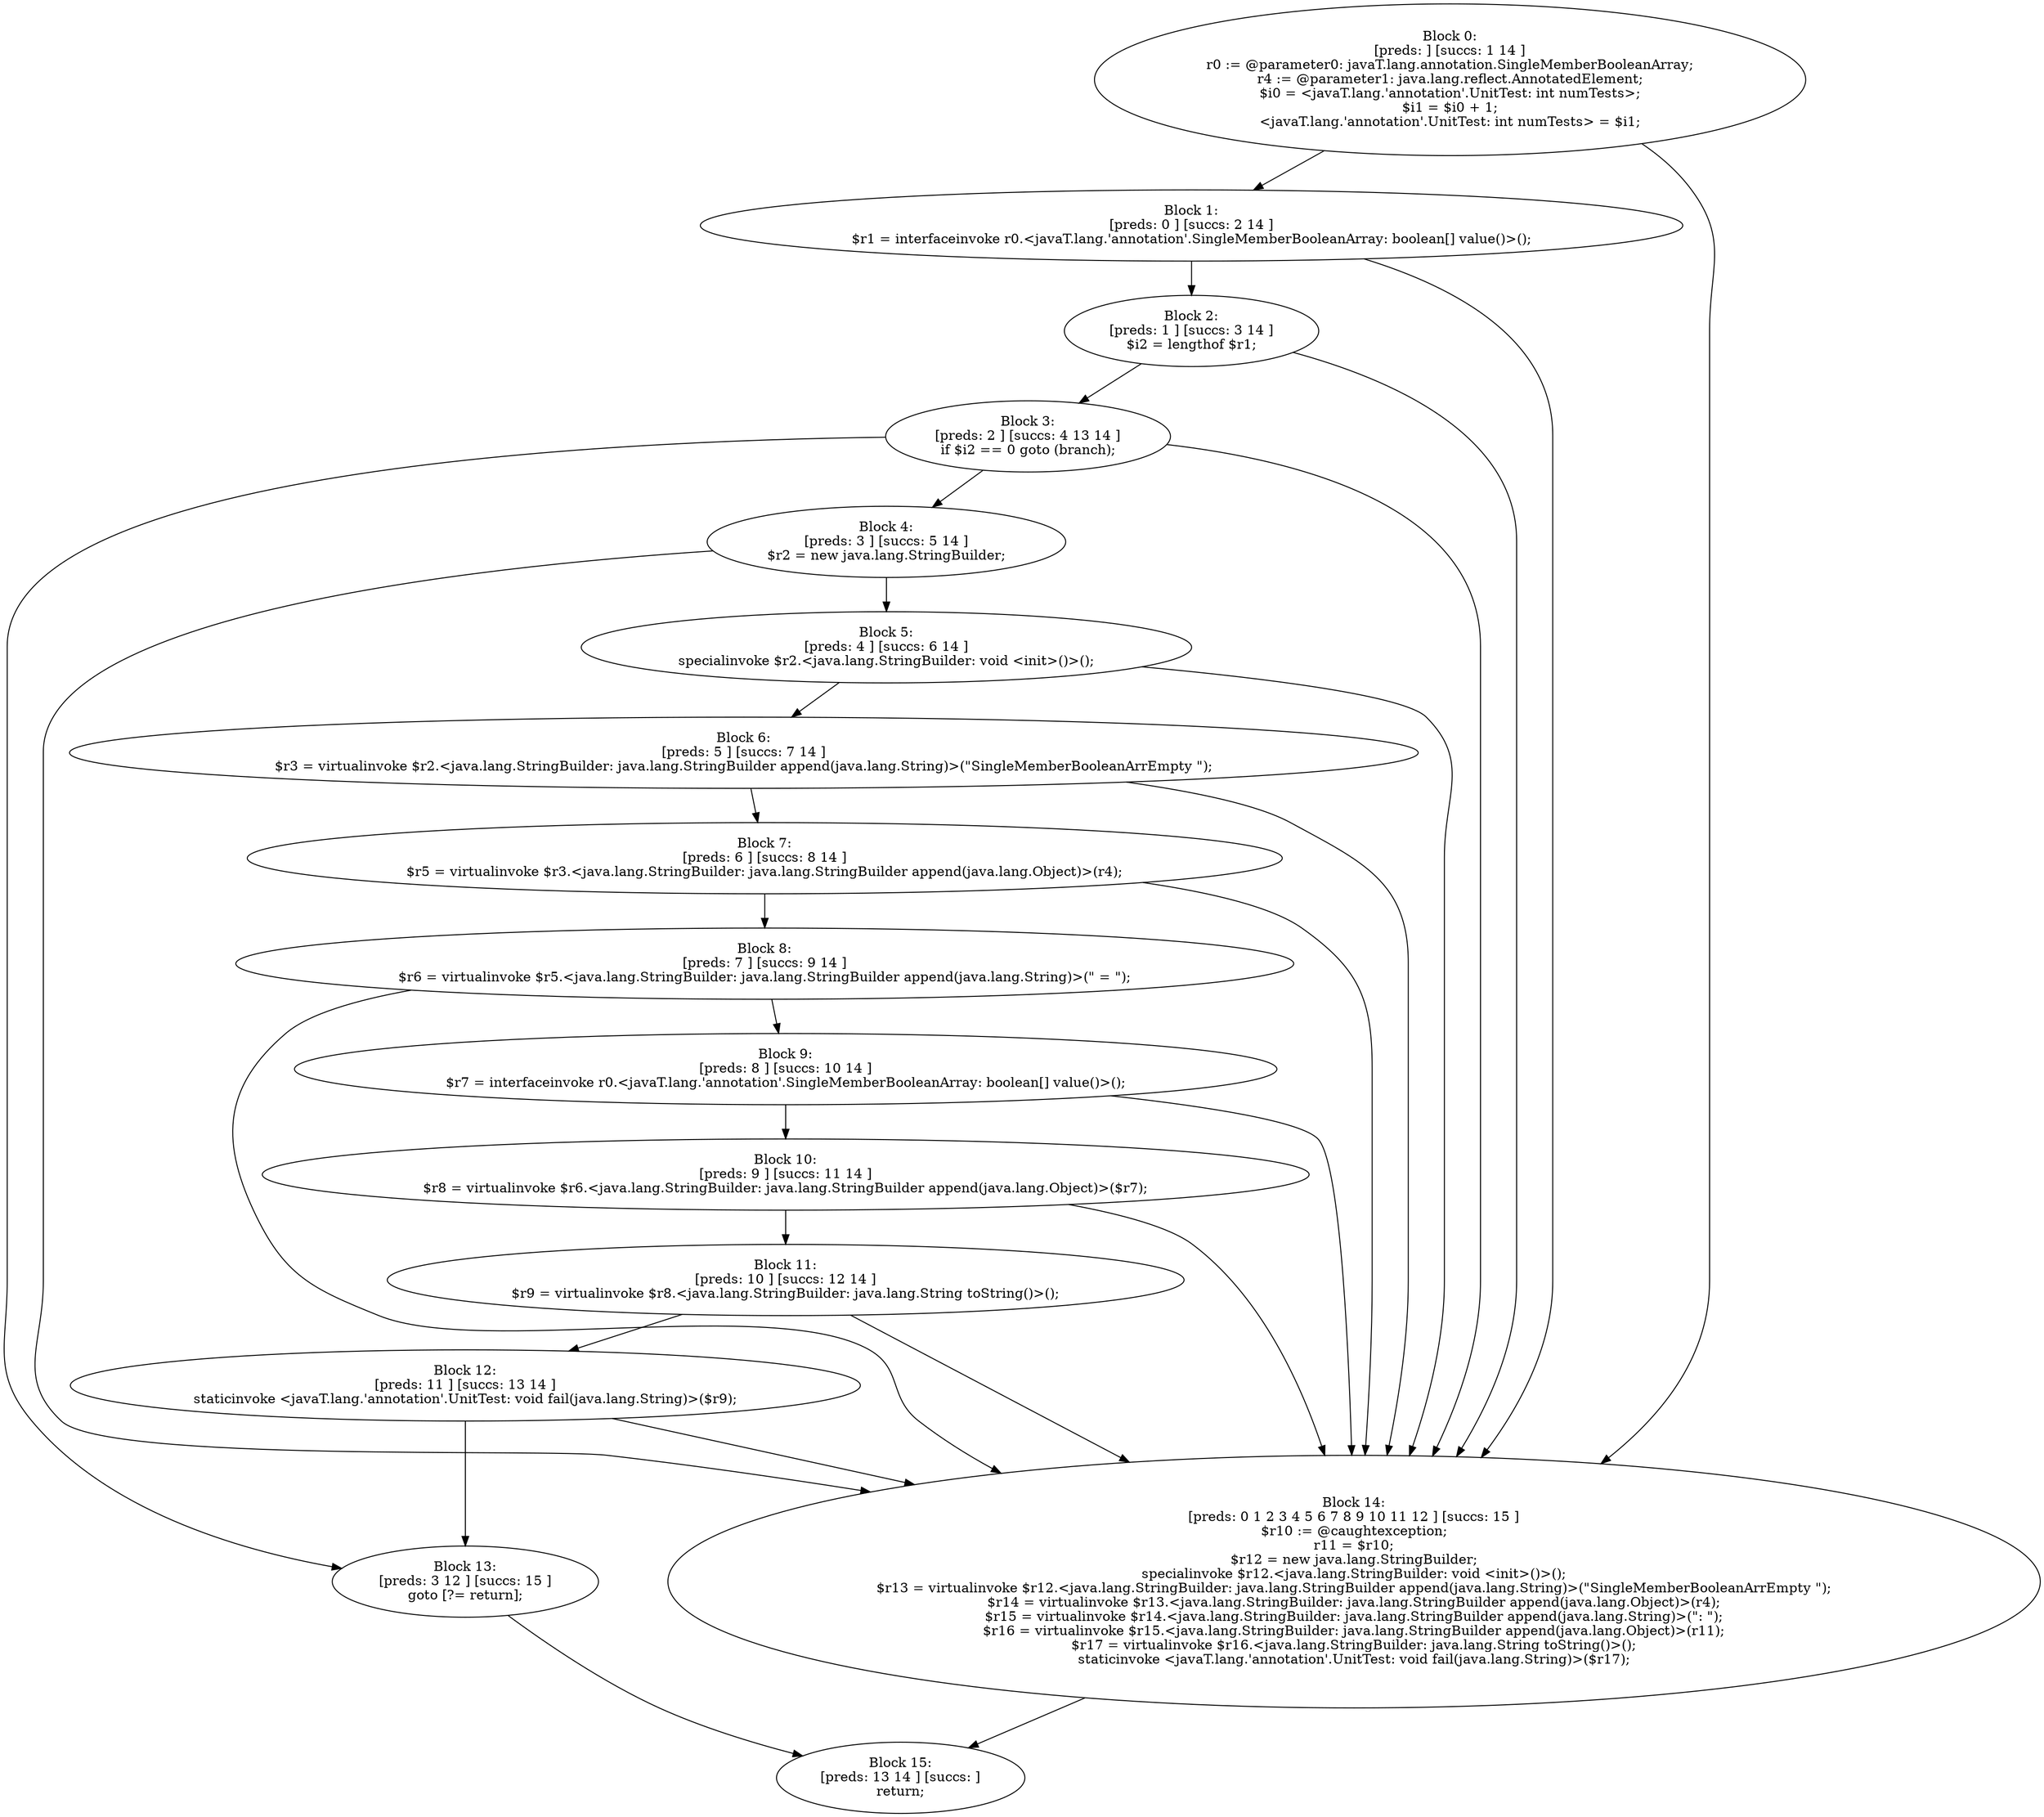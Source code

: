 digraph "unitGraph" {
    "Block 0:
[preds: ] [succs: 1 14 ]
r0 := @parameter0: javaT.lang.annotation.SingleMemberBooleanArray;
r4 := @parameter1: java.lang.reflect.AnnotatedElement;
$i0 = <javaT.lang.'annotation'.UnitTest: int numTests>;
$i1 = $i0 + 1;
<javaT.lang.'annotation'.UnitTest: int numTests> = $i1;
"
    "Block 1:
[preds: 0 ] [succs: 2 14 ]
$r1 = interfaceinvoke r0.<javaT.lang.'annotation'.SingleMemberBooleanArray: boolean[] value()>();
"
    "Block 2:
[preds: 1 ] [succs: 3 14 ]
$i2 = lengthof $r1;
"
    "Block 3:
[preds: 2 ] [succs: 4 13 14 ]
if $i2 == 0 goto (branch);
"
    "Block 4:
[preds: 3 ] [succs: 5 14 ]
$r2 = new java.lang.StringBuilder;
"
    "Block 5:
[preds: 4 ] [succs: 6 14 ]
specialinvoke $r2.<java.lang.StringBuilder: void <init>()>();
"
    "Block 6:
[preds: 5 ] [succs: 7 14 ]
$r3 = virtualinvoke $r2.<java.lang.StringBuilder: java.lang.StringBuilder append(java.lang.String)>(\"SingleMemberBooleanArrEmpty \");
"
    "Block 7:
[preds: 6 ] [succs: 8 14 ]
$r5 = virtualinvoke $r3.<java.lang.StringBuilder: java.lang.StringBuilder append(java.lang.Object)>(r4);
"
    "Block 8:
[preds: 7 ] [succs: 9 14 ]
$r6 = virtualinvoke $r5.<java.lang.StringBuilder: java.lang.StringBuilder append(java.lang.String)>(\" = \");
"
    "Block 9:
[preds: 8 ] [succs: 10 14 ]
$r7 = interfaceinvoke r0.<javaT.lang.'annotation'.SingleMemberBooleanArray: boolean[] value()>();
"
    "Block 10:
[preds: 9 ] [succs: 11 14 ]
$r8 = virtualinvoke $r6.<java.lang.StringBuilder: java.lang.StringBuilder append(java.lang.Object)>($r7);
"
    "Block 11:
[preds: 10 ] [succs: 12 14 ]
$r9 = virtualinvoke $r8.<java.lang.StringBuilder: java.lang.String toString()>();
"
    "Block 12:
[preds: 11 ] [succs: 13 14 ]
staticinvoke <javaT.lang.'annotation'.UnitTest: void fail(java.lang.String)>($r9);
"
    "Block 13:
[preds: 3 12 ] [succs: 15 ]
goto [?= return];
"
    "Block 14:
[preds: 0 1 2 3 4 5 6 7 8 9 10 11 12 ] [succs: 15 ]
$r10 := @caughtexception;
r11 = $r10;
$r12 = new java.lang.StringBuilder;
specialinvoke $r12.<java.lang.StringBuilder: void <init>()>();
$r13 = virtualinvoke $r12.<java.lang.StringBuilder: java.lang.StringBuilder append(java.lang.String)>(\"SingleMemberBooleanArrEmpty \");
$r14 = virtualinvoke $r13.<java.lang.StringBuilder: java.lang.StringBuilder append(java.lang.Object)>(r4);
$r15 = virtualinvoke $r14.<java.lang.StringBuilder: java.lang.StringBuilder append(java.lang.String)>(\": \");
$r16 = virtualinvoke $r15.<java.lang.StringBuilder: java.lang.StringBuilder append(java.lang.Object)>(r11);
$r17 = virtualinvoke $r16.<java.lang.StringBuilder: java.lang.String toString()>();
staticinvoke <javaT.lang.'annotation'.UnitTest: void fail(java.lang.String)>($r17);
"
    "Block 15:
[preds: 13 14 ] [succs: ]
return;
"
    "Block 0:
[preds: ] [succs: 1 14 ]
r0 := @parameter0: javaT.lang.annotation.SingleMemberBooleanArray;
r4 := @parameter1: java.lang.reflect.AnnotatedElement;
$i0 = <javaT.lang.'annotation'.UnitTest: int numTests>;
$i1 = $i0 + 1;
<javaT.lang.'annotation'.UnitTest: int numTests> = $i1;
"->"Block 1:
[preds: 0 ] [succs: 2 14 ]
$r1 = interfaceinvoke r0.<javaT.lang.'annotation'.SingleMemberBooleanArray: boolean[] value()>();
";
    "Block 0:
[preds: ] [succs: 1 14 ]
r0 := @parameter0: javaT.lang.annotation.SingleMemberBooleanArray;
r4 := @parameter1: java.lang.reflect.AnnotatedElement;
$i0 = <javaT.lang.'annotation'.UnitTest: int numTests>;
$i1 = $i0 + 1;
<javaT.lang.'annotation'.UnitTest: int numTests> = $i1;
"->"Block 14:
[preds: 0 1 2 3 4 5 6 7 8 9 10 11 12 ] [succs: 15 ]
$r10 := @caughtexception;
r11 = $r10;
$r12 = new java.lang.StringBuilder;
specialinvoke $r12.<java.lang.StringBuilder: void <init>()>();
$r13 = virtualinvoke $r12.<java.lang.StringBuilder: java.lang.StringBuilder append(java.lang.String)>(\"SingleMemberBooleanArrEmpty \");
$r14 = virtualinvoke $r13.<java.lang.StringBuilder: java.lang.StringBuilder append(java.lang.Object)>(r4);
$r15 = virtualinvoke $r14.<java.lang.StringBuilder: java.lang.StringBuilder append(java.lang.String)>(\": \");
$r16 = virtualinvoke $r15.<java.lang.StringBuilder: java.lang.StringBuilder append(java.lang.Object)>(r11);
$r17 = virtualinvoke $r16.<java.lang.StringBuilder: java.lang.String toString()>();
staticinvoke <javaT.lang.'annotation'.UnitTest: void fail(java.lang.String)>($r17);
";
    "Block 1:
[preds: 0 ] [succs: 2 14 ]
$r1 = interfaceinvoke r0.<javaT.lang.'annotation'.SingleMemberBooleanArray: boolean[] value()>();
"->"Block 2:
[preds: 1 ] [succs: 3 14 ]
$i2 = lengthof $r1;
";
    "Block 1:
[preds: 0 ] [succs: 2 14 ]
$r1 = interfaceinvoke r0.<javaT.lang.'annotation'.SingleMemberBooleanArray: boolean[] value()>();
"->"Block 14:
[preds: 0 1 2 3 4 5 6 7 8 9 10 11 12 ] [succs: 15 ]
$r10 := @caughtexception;
r11 = $r10;
$r12 = new java.lang.StringBuilder;
specialinvoke $r12.<java.lang.StringBuilder: void <init>()>();
$r13 = virtualinvoke $r12.<java.lang.StringBuilder: java.lang.StringBuilder append(java.lang.String)>(\"SingleMemberBooleanArrEmpty \");
$r14 = virtualinvoke $r13.<java.lang.StringBuilder: java.lang.StringBuilder append(java.lang.Object)>(r4);
$r15 = virtualinvoke $r14.<java.lang.StringBuilder: java.lang.StringBuilder append(java.lang.String)>(\": \");
$r16 = virtualinvoke $r15.<java.lang.StringBuilder: java.lang.StringBuilder append(java.lang.Object)>(r11);
$r17 = virtualinvoke $r16.<java.lang.StringBuilder: java.lang.String toString()>();
staticinvoke <javaT.lang.'annotation'.UnitTest: void fail(java.lang.String)>($r17);
";
    "Block 2:
[preds: 1 ] [succs: 3 14 ]
$i2 = lengthof $r1;
"->"Block 3:
[preds: 2 ] [succs: 4 13 14 ]
if $i2 == 0 goto (branch);
";
    "Block 2:
[preds: 1 ] [succs: 3 14 ]
$i2 = lengthof $r1;
"->"Block 14:
[preds: 0 1 2 3 4 5 6 7 8 9 10 11 12 ] [succs: 15 ]
$r10 := @caughtexception;
r11 = $r10;
$r12 = new java.lang.StringBuilder;
specialinvoke $r12.<java.lang.StringBuilder: void <init>()>();
$r13 = virtualinvoke $r12.<java.lang.StringBuilder: java.lang.StringBuilder append(java.lang.String)>(\"SingleMemberBooleanArrEmpty \");
$r14 = virtualinvoke $r13.<java.lang.StringBuilder: java.lang.StringBuilder append(java.lang.Object)>(r4);
$r15 = virtualinvoke $r14.<java.lang.StringBuilder: java.lang.StringBuilder append(java.lang.String)>(\": \");
$r16 = virtualinvoke $r15.<java.lang.StringBuilder: java.lang.StringBuilder append(java.lang.Object)>(r11);
$r17 = virtualinvoke $r16.<java.lang.StringBuilder: java.lang.String toString()>();
staticinvoke <javaT.lang.'annotation'.UnitTest: void fail(java.lang.String)>($r17);
";
    "Block 3:
[preds: 2 ] [succs: 4 13 14 ]
if $i2 == 0 goto (branch);
"->"Block 4:
[preds: 3 ] [succs: 5 14 ]
$r2 = new java.lang.StringBuilder;
";
    "Block 3:
[preds: 2 ] [succs: 4 13 14 ]
if $i2 == 0 goto (branch);
"->"Block 13:
[preds: 3 12 ] [succs: 15 ]
goto [?= return];
";
    "Block 3:
[preds: 2 ] [succs: 4 13 14 ]
if $i2 == 0 goto (branch);
"->"Block 14:
[preds: 0 1 2 3 4 5 6 7 8 9 10 11 12 ] [succs: 15 ]
$r10 := @caughtexception;
r11 = $r10;
$r12 = new java.lang.StringBuilder;
specialinvoke $r12.<java.lang.StringBuilder: void <init>()>();
$r13 = virtualinvoke $r12.<java.lang.StringBuilder: java.lang.StringBuilder append(java.lang.String)>(\"SingleMemberBooleanArrEmpty \");
$r14 = virtualinvoke $r13.<java.lang.StringBuilder: java.lang.StringBuilder append(java.lang.Object)>(r4);
$r15 = virtualinvoke $r14.<java.lang.StringBuilder: java.lang.StringBuilder append(java.lang.String)>(\": \");
$r16 = virtualinvoke $r15.<java.lang.StringBuilder: java.lang.StringBuilder append(java.lang.Object)>(r11);
$r17 = virtualinvoke $r16.<java.lang.StringBuilder: java.lang.String toString()>();
staticinvoke <javaT.lang.'annotation'.UnitTest: void fail(java.lang.String)>($r17);
";
    "Block 4:
[preds: 3 ] [succs: 5 14 ]
$r2 = new java.lang.StringBuilder;
"->"Block 5:
[preds: 4 ] [succs: 6 14 ]
specialinvoke $r2.<java.lang.StringBuilder: void <init>()>();
";
    "Block 4:
[preds: 3 ] [succs: 5 14 ]
$r2 = new java.lang.StringBuilder;
"->"Block 14:
[preds: 0 1 2 3 4 5 6 7 8 9 10 11 12 ] [succs: 15 ]
$r10 := @caughtexception;
r11 = $r10;
$r12 = new java.lang.StringBuilder;
specialinvoke $r12.<java.lang.StringBuilder: void <init>()>();
$r13 = virtualinvoke $r12.<java.lang.StringBuilder: java.lang.StringBuilder append(java.lang.String)>(\"SingleMemberBooleanArrEmpty \");
$r14 = virtualinvoke $r13.<java.lang.StringBuilder: java.lang.StringBuilder append(java.lang.Object)>(r4);
$r15 = virtualinvoke $r14.<java.lang.StringBuilder: java.lang.StringBuilder append(java.lang.String)>(\": \");
$r16 = virtualinvoke $r15.<java.lang.StringBuilder: java.lang.StringBuilder append(java.lang.Object)>(r11);
$r17 = virtualinvoke $r16.<java.lang.StringBuilder: java.lang.String toString()>();
staticinvoke <javaT.lang.'annotation'.UnitTest: void fail(java.lang.String)>($r17);
";
    "Block 5:
[preds: 4 ] [succs: 6 14 ]
specialinvoke $r2.<java.lang.StringBuilder: void <init>()>();
"->"Block 6:
[preds: 5 ] [succs: 7 14 ]
$r3 = virtualinvoke $r2.<java.lang.StringBuilder: java.lang.StringBuilder append(java.lang.String)>(\"SingleMemberBooleanArrEmpty \");
";
    "Block 5:
[preds: 4 ] [succs: 6 14 ]
specialinvoke $r2.<java.lang.StringBuilder: void <init>()>();
"->"Block 14:
[preds: 0 1 2 3 4 5 6 7 8 9 10 11 12 ] [succs: 15 ]
$r10 := @caughtexception;
r11 = $r10;
$r12 = new java.lang.StringBuilder;
specialinvoke $r12.<java.lang.StringBuilder: void <init>()>();
$r13 = virtualinvoke $r12.<java.lang.StringBuilder: java.lang.StringBuilder append(java.lang.String)>(\"SingleMemberBooleanArrEmpty \");
$r14 = virtualinvoke $r13.<java.lang.StringBuilder: java.lang.StringBuilder append(java.lang.Object)>(r4);
$r15 = virtualinvoke $r14.<java.lang.StringBuilder: java.lang.StringBuilder append(java.lang.String)>(\": \");
$r16 = virtualinvoke $r15.<java.lang.StringBuilder: java.lang.StringBuilder append(java.lang.Object)>(r11);
$r17 = virtualinvoke $r16.<java.lang.StringBuilder: java.lang.String toString()>();
staticinvoke <javaT.lang.'annotation'.UnitTest: void fail(java.lang.String)>($r17);
";
    "Block 6:
[preds: 5 ] [succs: 7 14 ]
$r3 = virtualinvoke $r2.<java.lang.StringBuilder: java.lang.StringBuilder append(java.lang.String)>(\"SingleMemberBooleanArrEmpty \");
"->"Block 7:
[preds: 6 ] [succs: 8 14 ]
$r5 = virtualinvoke $r3.<java.lang.StringBuilder: java.lang.StringBuilder append(java.lang.Object)>(r4);
";
    "Block 6:
[preds: 5 ] [succs: 7 14 ]
$r3 = virtualinvoke $r2.<java.lang.StringBuilder: java.lang.StringBuilder append(java.lang.String)>(\"SingleMemberBooleanArrEmpty \");
"->"Block 14:
[preds: 0 1 2 3 4 5 6 7 8 9 10 11 12 ] [succs: 15 ]
$r10 := @caughtexception;
r11 = $r10;
$r12 = new java.lang.StringBuilder;
specialinvoke $r12.<java.lang.StringBuilder: void <init>()>();
$r13 = virtualinvoke $r12.<java.lang.StringBuilder: java.lang.StringBuilder append(java.lang.String)>(\"SingleMemberBooleanArrEmpty \");
$r14 = virtualinvoke $r13.<java.lang.StringBuilder: java.lang.StringBuilder append(java.lang.Object)>(r4);
$r15 = virtualinvoke $r14.<java.lang.StringBuilder: java.lang.StringBuilder append(java.lang.String)>(\": \");
$r16 = virtualinvoke $r15.<java.lang.StringBuilder: java.lang.StringBuilder append(java.lang.Object)>(r11);
$r17 = virtualinvoke $r16.<java.lang.StringBuilder: java.lang.String toString()>();
staticinvoke <javaT.lang.'annotation'.UnitTest: void fail(java.lang.String)>($r17);
";
    "Block 7:
[preds: 6 ] [succs: 8 14 ]
$r5 = virtualinvoke $r3.<java.lang.StringBuilder: java.lang.StringBuilder append(java.lang.Object)>(r4);
"->"Block 8:
[preds: 7 ] [succs: 9 14 ]
$r6 = virtualinvoke $r5.<java.lang.StringBuilder: java.lang.StringBuilder append(java.lang.String)>(\" = \");
";
    "Block 7:
[preds: 6 ] [succs: 8 14 ]
$r5 = virtualinvoke $r3.<java.lang.StringBuilder: java.lang.StringBuilder append(java.lang.Object)>(r4);
"->"Block 14:
[preds: 0 1 2 3 4 5 6 7 8 9 10 11 12 ] [succs: 15 ]
$r10 := @caughtexception;
r11 = $r10;
$r12 = new java.lang.StringBuilder;
specialinvoke $r12.<java.lang.StringBuilder: void <init>()>();
$r13 = virtualinvoke $r12.<java.lang.StringBuilder: java.lang.StringBuilder append(java.lang.String)>(\"SingleMemberBooleanArrEmpty \");
$r14 = virtualinvoke $r13.<java.lang.StringBuilder: java.lang.StringBuilder append(java.lang.Object)>(r4);
$r15 = virtualinvoke $r14.<java.lang.StringBuilder: java.lang.StringBuilder append(java.lang.String)>(\": \");
$r16 = virtualinvoke $r15.<java.lang.StringBuilder: java.lang.StringBuilder append(java.lang.Object)>(r11);
$r17 = virtualinvoke $r16.<java.lang.StringBuilder: java.lang.String toString()>();
staticinvoke <javaT.lang.'annotation'.UnitTest: void fail(java.lang.String)>($r17);
";
    "Block 8:
[preds: 7 ] [succs: 9 14 ]
$r6 = virtualinvoke $r5.<java.lang.StringBuilder: java.lang.StringBuilder append(java.lang.String)>(\" = \");
"->"Block 9:
[preds: 8 ] [succs: 10 14 ]
$r7 = interfaceinvoke r0.<javaT.lang.'annotation'.SingleMemberBooleanArray: boolean[] value()>();
";
    "Block 8:
[preds: 7 ] [succs: 9 14 ]
$r6 = virtualinvoke $r5.<java.lang.StringBuilder: java.lang.StringBuilder append(java.lang.String)>(\" = \");
"->"Block 14:
[preds: 0 1 2 3 4 5 6 7 8 9 10 11 12 ] [succs: 15 ]
$r10 := @caughtexception;
r11 = $r10;
$r12 = new java.lang.StringBuilder;
specialinvoke $r12.<java.lang.StringBuilder: void <init>()>();
$r13 = virtualinvoke $r12.<java.lang.StringBuilder: java.lang.StringBuilder append(java.lang.String)>(\"SingleMemberBooleanArrEmpty \");
$r14 = virtualinvoke $r13.<java.lang.StringBuilder: java.lang.StringBuilder append(java.lang.Object)>(r4);
$r15 = virtualinvoke $r14.<java.lang.StringBuilder: java.lang.StringBuilder append(java.lang.String)>(\": \");
$r16 = virtualinvoke $r15.<java.lang.StringBuilder: java.lang.StringBuilder append(java.lang.Object)>(r11);
$r17 = virtualinvoke $r16.<java.lang.StringBuilder: java.lang.String toString()>();
staticinvoke <javaT.lang.'annotation'.UnitTest: void fail(java.lang.String)>($r17);
";
    "Block 9:
[preds: 8 ] [succs: 10 14 ]
$r7 = interfaceinvoke r0.<javaT.lang.'annotation'.SingleMemberBooleanArray: boolean[] value()>();
"->"Block 10:
[preds: 9 ] [succs: 11 14 ]
$r8 = virtualinvoke $r6.<java.lang.StringBuilder: java.lang.StringBuilder append(java.lang.Object)>($r7);
";
    "Block 9:
[preds: 8 ] [succs: 10 14 ]
$r7 = interfaceinvoke r0.<javaT.lang.'annotation'.SingleMemberBooleanArray: boolean[] value()>();
"->"Block 14:
[preds: 0 1 2 3 4 5 6 7 8 9 10 11 12 ] [succs: 15 ]
$r10 := @caughtexception;
r11 = $r10;
$r12 = new java.lang.StringBuilder;
specialinvoke $r12.<java.lang.StringBuilder: void <init>()>();
$r13 = virtualinvoke $r12.<java.lang.StringBuilder: java.lang.StringBuilder append(java.lang.String)>(\"SingleMemberBooleanArrEmpty \");
$r14 = virtualinvoke $r13.<java.lang.StringBuilder: java.lang.StringBuilder append(java.lang.Object)>(r4);
$r15 = virtualinvoke $r14.<java.lang.StringBuilder: java.lang.StringBuilder append(java.lang.String)>(\": \");
$r16 = virtualinvoke $r15.<java.lang.StringBuilder: java.lang.StringBuilder append(java.lang.Object)>(r11);
$r17 = virtualinvoke $r16.<java.lang.StringBuilder: java.lang.String toString()>();
staticinvoke <javaT.lang.'annotation'.UnitTest: void fail(java.lang.String)>($r17);
";
    "Block 10:
[preds: 9 ] [succs: 11 14 ]
$r8 = virtualinvoke $r6.<java.lang.StringBuilder: java.lang.StringBuilder append(java.lang.Object)>($r7);
"->"Block 11:
[preds: 10 ] [succs: 12 14 ]
$r9 = virtualinvoke $r8.<java.lang.StringBuilder: java.lang.String toString()>();
";
    "Block 10:
[preds: 9 ] [succs: 11 14 ]
$r8 = virtualinvoke $r6.<java.lang.StringBuilder: java.lang.StringBuilder append(java.lang.Object)>($r7);
"->"Block 14:
[preds: 0 1 2 3 4 5 6 7 8 9 10 11 12 ] [succs: 15 ]
$r10 := @caughtexception;
r11 = $r10;
$r12 = new java.lang.StringBuilder;
specialinvoke $r12.<java.lang.StringBuilder: void <init>()>();
$r13 = virtualinvoke $r12.<java.lang.StringBuilder: java.lang.StringBuilder append(java.lang.String)>(\"SingleMemberBooleanArrEmpty \");
$r14 = virtualinvoke $r13.<java.lang.StringBuilder: java.lang.StringBuilder append(java.lang.Object)>(r4);
$r15 = virtualinvoke $r14.<java.lang.StringBuilder: java.lang.StringBuilder append(java.lang.String)>(\": \");
$r16 = virtualinvoke $r15.<java.lang.StringBuilder: java.lang.StringBuilder append(java.lang.Object)>(r11);
$r17 = virtualinvoke $r16.<java.lang.StringBuilder: java.lang.String toString()>();
staticinvoke <javaT.lang.'annotation'.UnitTest: void fail(java.lang.String)>($r17);
";
    "Block 11:
[preds: 10 ] [succs: 12 14 ]
$r9 = virtualinvoke $r8.<java.lang.StringBuilder: java.lang.String toString()>();
"->"Block 12:
[preds: 11 ] [succs: 13 14 ]
staticinvoke <javaT.lang.'annotation'.UnitTest: void fail(java.lang.String)>($r9);
";
    "Block 11:
[preds: 10 ] [succs: 12 14 ]
$r9 = virtualinvoke $r8.<java.lang.StringBuilder: java.lang.String toString()>();
"->"Block 14:
[preds: 0 1 2 3 4 5 6 7 8 9 10 11 12 ] [succs: 15 ]
$r10 := @caughtexception;
r11 = $r10;
$r12 = new java.lang.StringBuilder;
specialinvoke $r12.<java.lang.StringBuilder: void <init>()>();
$r13 = virtualinvoke $r12.<java.lang.StringBuilder: java.lang.StringBuilder append(java.lang.String)>(\"SingleMemberBooleanArrEmpty \");
$r14 = virtualinvoke $r13.<java.lang.StringBuilder: java.lang.StringBuilder append(java.lang.Object)>(r4);
$r15 = virtualinvoke $r14.<java.lang.StringBuilder: java.lang.StringBuilder append(java.lang.String)>(\": \");
$r16 = virtualinvoke $r15.<java.lang.StringBuilder: java.lang.StringBuilder append(java.lang.Object)>(r11);
$r17 = virtualinvoke $r16.<java.lang.StringBuilder: java.lang.String toString()>();
staticinvoke <javaT.lang.'annotation'.UnitTest: void fail(java.lang.String)>($r17);
";
    "Block 12:
[preds: 11 ] [succs: 13 14 ]
staticinvoke <javaT.lang.'annotation'.UnitTest: void fail(java.lang.String)>($r9);
"->"Block 13:
[preds: 3 12 ] [succs: 15 ]
goto [?= return];
";
    "Block 12:
[preds: 11 ] [succs: 13 14 ]
staticinvoke <javaT.lang.'annotation'.UnitTest: void fail(java.lang.String)>($r9);
"->"Block 14:
[preds: 0 1 2 3 4 5 6 7 8 9 10 11 12 ] [succs: 15 ]
$r10 := @caughtexception;
r11 = $r10;
$r12 = new java.lang.StringBuilder;
specialinvoke $r12.<java.lang.StringBuilder: void <init>()>();
$r13 = virtualinvoke $r12.<java.lang.StringBuilder: java.lang.StringBuilder append(java.lang.String)>(\"SingleMemberBooleanArrEmpty \");
$r14 = virtualinvoke $r13.<java.lang.StringBuilder: java.lang.StringBuilder append(java.lang.Object)>(r4);
$r15 = virtualinvoke $r14.<java.lang.StringBuilder: java.lang.StringBuilder append(java.lang.String)>(\": \");
$r16 = virtualinvoke $r15.<java.lang.StringBuilder: java.lang.StringBuilder append(java.lang.Object)>(r11);
$r17 = virtualinvoke $r16.<java.lang.StringBuilder: java.lang.String toString()>();
staticinvoke <javaT.lang.'annotation'.UnitTest: void fail(java.lang.String)>($r17);
";
    "Block 13:
[preds: 3 12 ] [succs: 15 ]
goto [?= return];
"->"Block 15:
[preds: 13 14 ] [succs: ]
return;
";
    "Block 14:
[preds: 0 1 2 3 4 5 6 7 8 9 10 11 12 ] [succs: 15 ]
$r10 := @caughtexception;
r11 = $r10;
$r12 = new java.lang.StringBuilder;
specialinvoke $r12.<java.lang.StringBuilder: void <init>()>();
$r13 = virtualinvoke $r12.<java.lang.StringBuilder: java.lang.StringBuilder append(java.lang.String)>(\"SingleMemberBooleanArrEmpty \");
$r14 = virtualinvoke $r13.<java.lang.StringBuilder: java.lang.StringBuilder append(java.lang.Object)>(r4);
$r15 = virtualinvoke $r14.<java.lang.StringBuilder: java.lang.StringBuilder append(java.lang.String)>(\": \");
$r16 = virtualinvoke $r15.<java.lang.StringBuilder: java.lang.StringBuilder append(java.lang.Object)>(r11);
$r17 = virtualinvoke $r16.<java.lang.StringBuilder: java.lang.String toString()>();
staticinvoke <javaT.lang.'annotation'.UnitTest: void fail(java.lang.String)>($r17);
"->"Block 15:
[preds: 13 14 ] [succs: ]
return;
";
}
